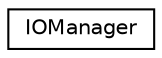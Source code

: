 digraph "Иерархия классов. Графический вид."
{
 // LATEX_PDF_SIZE
  edge [fontname="Helvetica",fontsize="10",labelfontname="Helvetica",labelfontsize="10"];
  node [fontname="Helvetica",fontsize="10",shape=record];
  rankdir="LR";
  Node0 [label="IOManager",height=0.2,width=0.4,color="black", fillcolor="white", style="filled",URL="$classIOManager.html",tooltip="Класс для управления вводом и выводом данных."];
}
